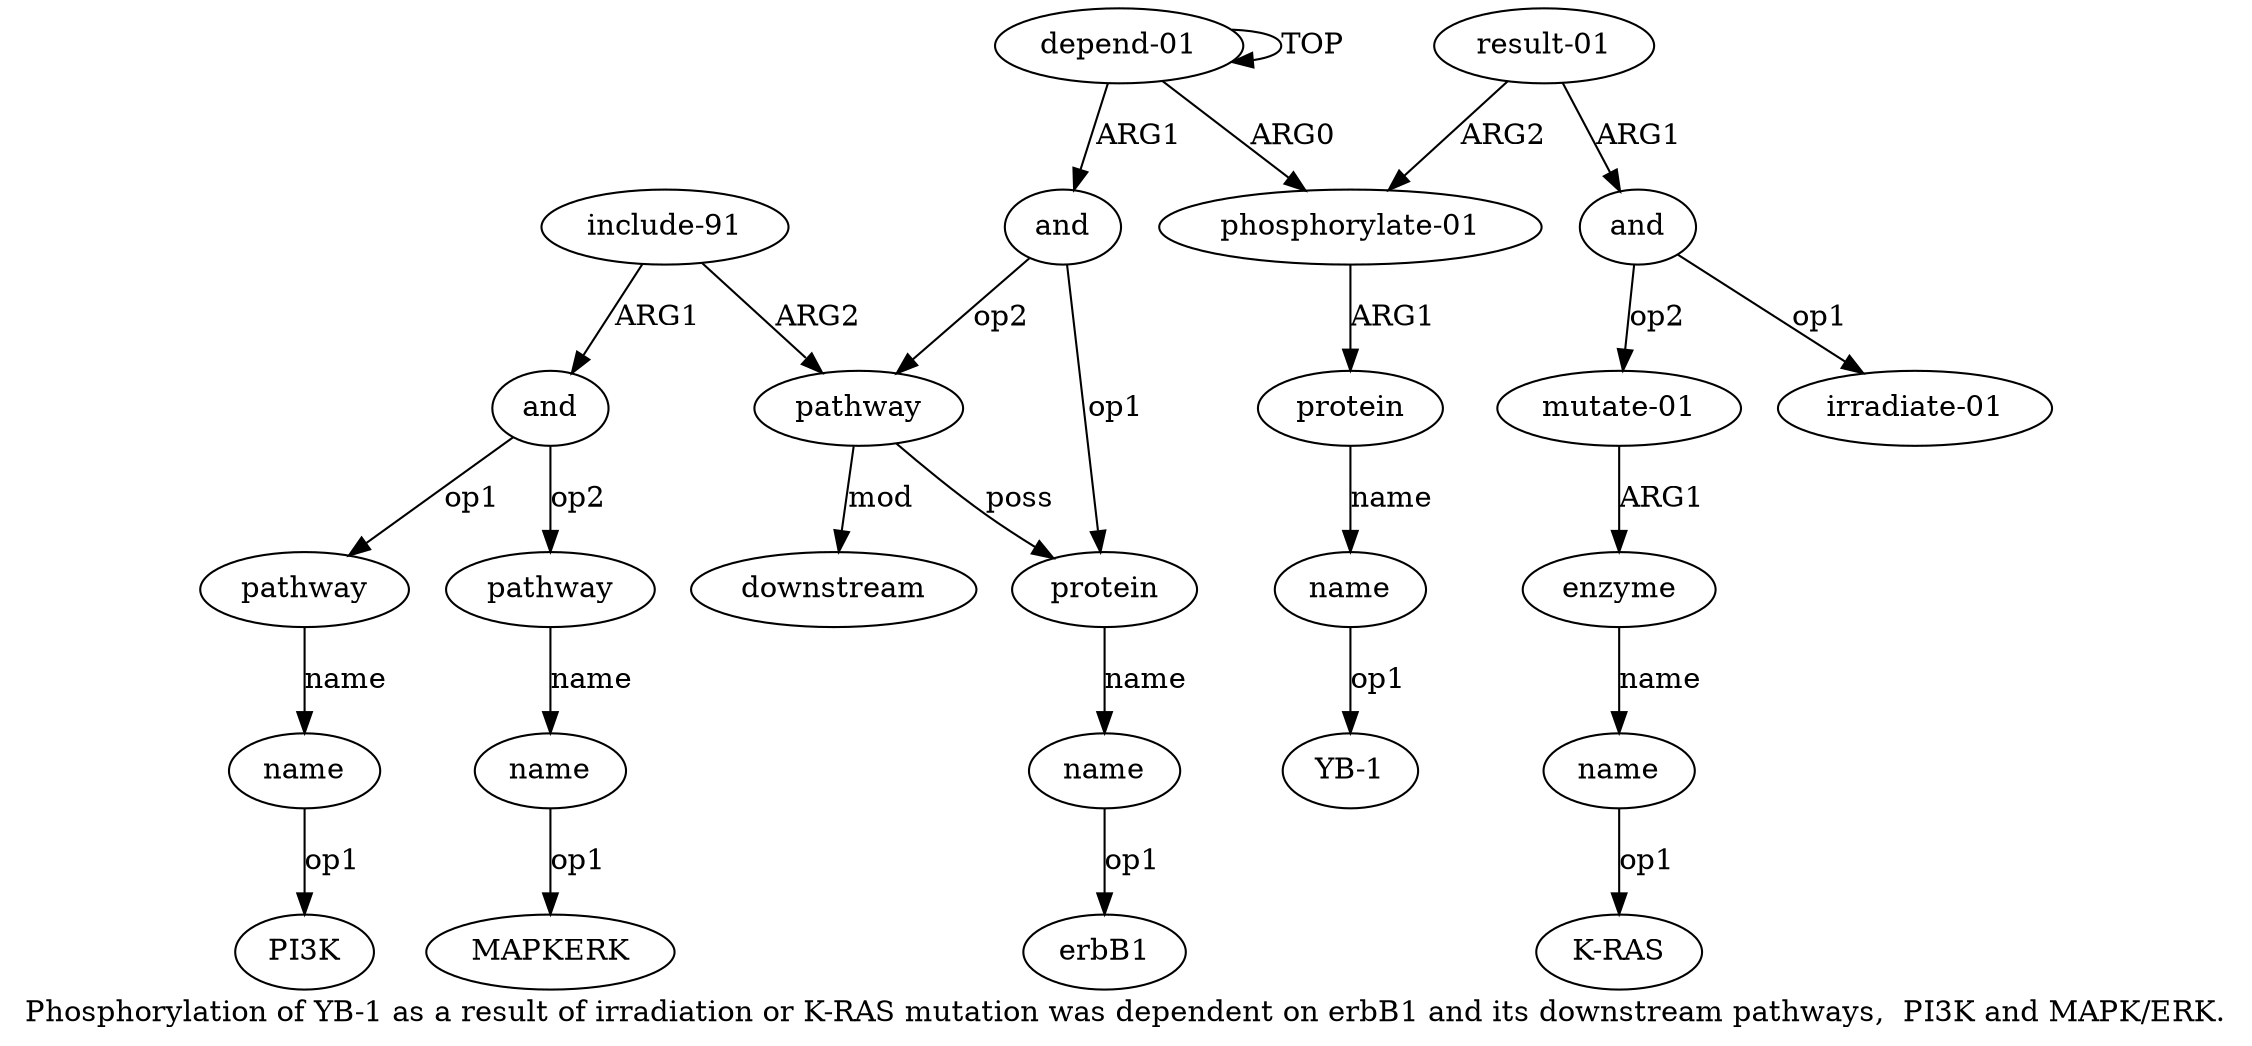 digraph  {
	graph [label="Phosphorylation of YB-1 as a result of irradiation or K-RAS mutation was dependent on erbB1 and its downstream pathways,  PI3K and \
MAPK/ERK."];
	node [label="\N"];
	a20	 [color=black,
		gold_ind=20,
		gold_label=name,
		label=name,
		test_ind=20,
		test_label=name];
	"a20 MAPKERK"	 [color=black,
		gold_ind=-1,
		gold_label=MAPKERK,
		label=MAPKERK,
		test_ind=-1,
		test_label=MAPKERK];
	a20 -> "a20 MAPKERK" [key=0,
	color=black,
	gold_label=op1,
	label=op1,
	test_label=op1];
"a9 K-RAS" [color=black,
	gold_ind=-1,
	gold_label="K-RAS",
	label="K-RAS",
	test_ind=-1,
	test_label="K-RAS"];
"a3 YB-1" [color=black,
	gold_ind=-1,
	gold_label="YB-1",
	label="YB-1",
	test_ind=-1,
	test_label="YB-1"];
"a12 erbB1" [color=black,
	gold_ind=-1,
	gold_label=erbB1,
	label=erbB1,
	test_ind=-1,
	test_label=erbB1];
a15 [color=black,
	gold_ind=15,
	gold_label="include-91",
	label="include-91",
	test_ind=15,
	test_label="include-91"];
a16 [color=black,
	gold_ind=16,
	gold_label=and,
	label=and,
	test_ind=16,
	test_label=and];
a15 -> a16 [key=0,
color=black,
gold_label=ARG1,
label=ARG1,
test_label=ARG1];
a13 [color=black,
gold_ind=13,
gold_label=pathway,
label=pathway,
test_ind=13,
test_label=pathway];
a15 -> a13 [key=0,
color=black,
gold_label=ARG2,
label=ARG2,
test_label=ARG2];
a14 [color=black,
gold_ind=14,
gold_label=downstream,
label=downstream,
test_ind=14,
test_label=downstream];
a17 [color=black,
gold_ind=17,
gold_label=pathway,
label=pathway,
test_ind=17,
test_label=pathway];
a18 [color=black,
gold_ind=18,
gold_label=name,
label=name,
test_ind=18,
test_label=name];
a17 -> a18 [key=0,
color=black,
gold_label=name,
label=name,
test_label=name];
a16 -> a17 [key=0,
color=black,
gold_label=op1,
label=op1,
test_label=op1];
a19 [color=black,
gold_ind=19,
gold_label=pathway,
label=pathway,
test_ind=19,
test_label=pathway];
a16 -> a19 [key=0,
color=black,
gold_label=op2,
label=op2,
test_label=op2];
a11 [color=black,
gold_ind=11,
gold_label=protein,
label=protein,
test_ind=11,
test_label=protein];
a12 [color=black,
gold_ind=12,
gold_label=name,
label=name,
test_ind=12,
test_label=name];
a11 -> a12 [key=0,
color=black,
gold_label=name,
label=name,
test_label=name];
a10 [color=black,
gold_ind=10,
gold_label=and,
label=and,
test_ind=10,
test_label=and];
a10 -> a11 [key=0,
color=black,
gold_label=op1,
label=op1,
test_label=op1];
a10 -> a13 [key=0,
color=black,
gold_label=op2,
label=op2,
test_label=op2];
a13 -> a14 [key=0,
color=black,
gold_label=mod,
label=mod,
test_label=mod];
a13 -> a11 [key=0,
color=black,
gold_label=poss,
label=poss,
test_label=poss];
a12 -> "a12 erbB1" [key=0,
color=black,
gold_label=op1,
label=op1,
test_label=op1];
a19 -> a20 [key=0,
color=black,
gold_label=name,
label=name,
test_label=name];
"a18 PI3K" [color=black,
gold_ind=-1,
gold_label=PI3K,
label=PI3K,
test_ind=-1,
test_label=PI3K];
a18 -> "a18 PI3K" [key=0,
color=black,
gold_label=op1,
label=op1,
test_label=op1];
a1 [color=black,
gold_ind=1,
gold_label="phosphorylate-01",
label="phosphorylate-01",
test_ind=1,
test_label="phosphorylate-01"];
a2 [color=black,
gold_ind=2,
gold_label=protein,
label=protein,
test_ind=2,
test_label=protein];
a1 -> a2 [key=0,
color=black,
gold_label=ARG1,
label=ARG1,
test_label=ARG1];
a0 [color=black,
gold_ind=0,
gold_label="depend-01",
label="depend-01",
test_ind=0,
test_label="depend-01"];
a0 -> a10 [key=0,
color=black,
gold_label=ARG1,
label=ARG1,
test_label=ARG1];
a0 -> a1 [key=0,
color=black,
gold_label=ARG0,
label=ARG0,
test_label=ARG0];
a0 -> a0 [key=0,
color=black,
gold_label=TOP,
label=TOP,
test_label=TOP];
a3 [color=black,
gold_ind=3,
gold_label=name,
label=name,
test_ind=3,
test_label=name];
a3 -> "a3 YB-1" [key=0,
color=black,
gold_label=op1,
label=op1,
test_label=op1];
a2 -> a3 [key=0,
color=black,
gold_label=name,
label=name,
test_label=name];
a5 [color=black,
gold_ind=5,
gold_label=and,
label=and,
test_ind=5,
test_label=and];
a7 [color=black,
gold_ind=7,
gold_label="mutate-01",
label="mutate-01",
test_ind=7,
test_label="mutate-01"];
a5 -> a7 [key=0,
color=black,
gold_label=op2,
label=op2,
test_label=op2];
a6 [color=black,
gold_ind=6,
gold_label="irradiate-01",
label="irradiate-01",
test_ind=6,
test_label="irradiate-01"];
a5 -> a6 [key=0,
color=black,
gold_label=op1,
label=op1,
test_label=op1];
a4 [color=black,
gold_ind=4,
gold_label="result-01",
label="result-01",
test_ind=4,
test_label="result-01"];
a4 -> a1 [key=0,
color=black,
gold_label=ARG2,
label=ARG2,
test_label=ARG2];
a4 -> a5 [key=0,
color=black,
gold_label=ARG1,
label=ARG1,
test_label=ARG1];
a8 [color=black,
gold_ind=8,
gold_label=enzyme,
label=enzyme,
test_ind=8,
test_label=enzyme];
a7 -> a8 [key=0,
color=black,
gold_label=ARG1,
label=ARG1,
test_label=ARG1];
a9 [color=black,
gold_ind=9,
gold_label=name,
label=name,
test_ind=9,
test_label=name];
a9 -> "a9 K-RAS" [key=0,
color=black,
gold_label=op1,
label=op1,
test_label=op1];
a8 -> a9 [key=0,
color=black,
gold_label=name,
label=name,
test_label=name];
}
